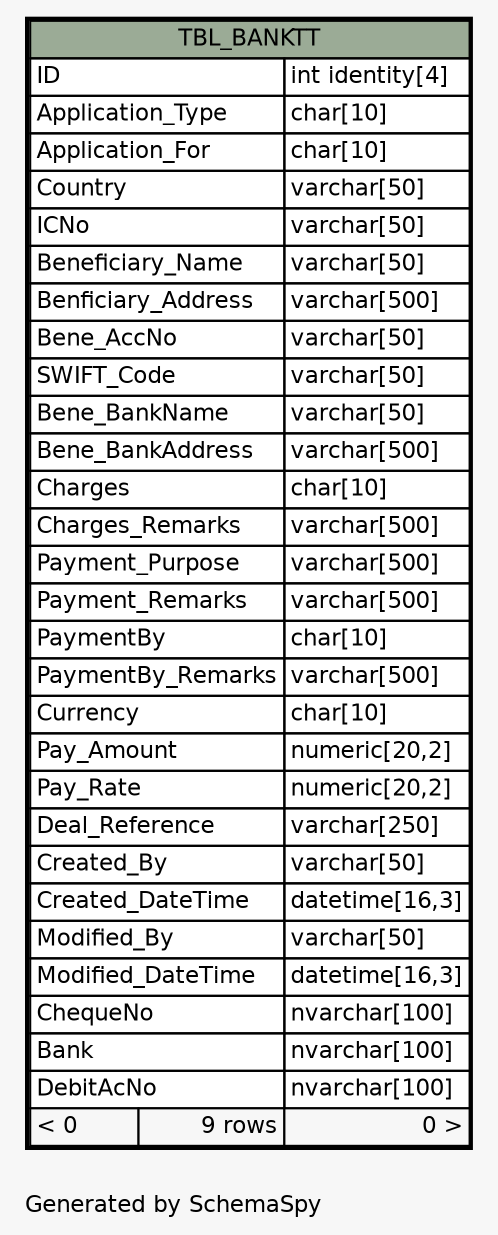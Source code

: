 // dot 2.38.0 on Windows 10 10.0
// SchemaSpy rev 590
digraph "oneDegreeRelationshipsDiagram" {
  graph [
    rankdir="RL"
    bgcolor="#f7f7f7"
    label="\nGenerated by SchemaSpy"
    labeljust="l"
    nodesep="0.18"
    ranksep="0.46"
    fontname="Helvetica"
    fontsize="11"
  ];
  node [
    fontname="Helvetica"
    fontsize="11"
    shape="plaintext"
  ];
  edge [
    arrowsize="0.8"
  ];
  "TBL_BANKTT" [
    label=<
    <TABLE BORDER="2" CELLBORDER="1" CELLSPACING="0" BGCOLOR="#ffffff">
      <TR><TD COLSPAN="3" BGCOLOR="#9bab96" ALIGN="CENTER">TBL_BANKTT</TD></TR>
      <TR><TD PORT="ID" COLSPAN="2" ALIGN="LEFT">ID</TD><TD PORT="ID.type" ALIGN="LEFT">int identity[4]</TD></TR>
      <TR><TD PORT="Application_Type" COLSPAN="2" ALIGN="LEFT">Application_Type</TD><TD PORT="Application_Type.type" ALIGN="LEFT">char[10]</TD></TR>
      <TR><TD PORT="Application_For" COLSPAN="2" ALIGN="LEFT">Application_For</TD><TD PORT="Application_For.type" ALIGN="LEFT">char[10]</TD></TR>
      <TR><TD PORT="Country" COLSPAN="2" ALIGN="LEFT">Country</TD><TD PORT="Country.type" ALIGN="LEFT">varchar[50]</TD></TR>
      <TR><TD PORT="ICNo" COLSPAN="2" ALIGN="LEFT">ICNo</TD><TD PORT="ICNo.type" ALIGN="LEFT">varchar[50]</TD></TR>
      <TR><TD PORT="Beneficiary_Name" COLSPAN="2" ALIGN="LEFT">Beneficiary_Name</TD><TD PORT="Beneficiary_Name.type" ALIGN="LEFT">varchar[50]</TD></TR>
      <TR><TD PORT="Benficiary_Address" COLSPAN="2" ALIGN="LEFT">Benficiary_Address</TD><TD PORT="Benficiary_Address.type" ALIGN="LEFT">varchar[500]</TD></TR>
      <TR><TD PORT="Bene_AccNo" COLSPAN="2" ALIGN="LEFT">Bene_AccNo</TD><TD PORT="Bene_AccNo.type" ALIGN="LEFT">varchar[50]</TD></TR>
      <TR><TD PORT="SWIFT_Code" COLSPAN="2" ALIGN="LEFT">SWIFT_Code</TD><TD PORT="SWIFT_Code.type" ALIGN="LEFT">varchar[50]</TD></TR>
      <TR><TD PORT="Bene_BankName" COLSPAN="2" ALIGN="LEFT">Bene_BankName</TD><TD PORT="Bene_BankName.type" ALIGN="LEFT">varchar[50]</TD></TR>
      <TR><TD PORT="Bene_BankAddress" COLSPAN="2" ALIGN="LEFT">Bene_BankAddress</TD><TD PORT="Bene_BankAddress.type" ALIGN="LEFT">varchar[500]</TD></TR>
      <TR><TD PORT="Charges" COLSPAN="2" ALIGN="LEFT">Charges</TD><TD PORT="Charges.type" ALIGN="LEFT">char[10]</TD></TR>
      <TR><TD PORT="Charges_Remarks" COLSPAN="2" ALIGN="LEFT">Charges_Remarks</TD><TD PORT="Charges_Remarks.type" ALIGN="LEFT">varchar[500]</TD></TR>
      <TR><TD PORT="Payment_Purpose" COLSPAN="2" ALIGN="LEFT">Payment_Purpose</TD><TD PORT="Payment_Purpose.type" ALIGN="LEFT">varchar[500]</TD></TR>
      <TR><TD PORT="Payment_Remarks" COLSPAN="2" ALIGN="LEFT">Payment_Remarks</TD><TD PORT="Payment_Remarks.type" ALIGN="LEFT">varchar[500]</TD></TR>
      <TR><TD PORT="PaymentBy" COLSPAN="2" ALIGN="LEFT">PaymentBy</TD><TD PORT="PaymentBy.type" ALIGN="LEFT">char[10]</TD></TR>
      <TR><TD PORT="PaymentBy_Remarks" COLSPAN="2" ALIGN="LEFT">PaymentBy_Remarks</TD><TD PORT="PaymentBy_Remarks.type" ALIGN="LEFT">varchar[500]</TD></TR>
      <TR><TD PORT="Currency" COLSPAN="2" ALIGN="LEFT">Currency</TD><TD PORT="Currency.type" ALIGN="LEFT">char[10]</TD></TR>
      <TR><TD PORT="Pay_Amount" COLSPAN="2" ALIGN="LEFT">Pay_Amount</TD><TD PORT="Pay_Amount.type" ALIGN="LEFT">numeric[20,2]</TD></TR>
      <TR><TD PORT="Pay_Rate" COLSPAN="2" ALIGN="LEFT">Pay_Rate</TD><TD PORT="Pay_Rate.type" ALIGN="LEFT">numeric[20,2]</TD></TR>
      <TR><TD PORT="Deal_Reference" COLSPAN="2" ALIGN="LEFT">Deal_Reference</TD><TD PORT="Deal_Reference.type" ALIGN="LEFT">varchar[250]</TD></TR>
      <TR><TD PORT="Created_By" COLSPAN="2" ALIGN="LEFT">Created_By</TD><TD PORT="Created_By.type" ALIGN="LEFT">varchar[50]</TD></TR>
      <TR><TD PORT="Created_DateTime" COLSPAN="2" ALIGN="LEFT">Created_DateTime</TD><TD PORT="Created_DateTime.type" ALIGN="LEFT">datetime[16,3]</TD></TR>
      <TR><TD PORT="Modified_By" COLSPAN="2" ALIGN="LEFT">Modified_By</TD><TD PORT="Modified_By.type" ALIGN="LEFT">varchar[50]</TD></TR>
      <TR><TD PORT="Modified_DateTime" COLSPAN="2" ALIGN="LEFT">Modified_DateTime</TD><TD PORT="Modified_DateTime.type" ALIGN="LEFT">datetime[16,3]</TD></TR>
      <TR><TD PORT="ChequeNo" COLSPAN="2" ALIGN="LEFT">ChequeNo</TD><TD PORT="ChequeNo.type" ALIGN="LEFT">nvarchar[100]</TD></TR>
      <TR><TD PORT="Bank" COLSPAN="2" ALIGN="LEFT">Bank</TD><TD PORT="Bank.type" ALIGN="LEFT">nvarchar[100]</TD></TR>
      <TR><TD PORT="DebitAcNo" COLSPAN="2" ALIGN="LEFT">DebitAcNo</TD><TD PORT="DebitAcNo.type" ALIGN="LEFT">nvarchar[100]</TD></TR>
      <TR><TD ALIGN="LEFT" BGCOLOR="#f7f7f7">&lt; 0</TD><TD ALIGN="RIGHT" BGCOLOR="#f7f7f7">9 rows</TD><TD ALIGN="RIGHT" BGCOLOR="#f7f7f7">0 &gt;</TD></TR>
    </TABLE>>
    URL="TBL_BANKTT.html"
    tooltip="TBL_BANKTT"
  ];
}
